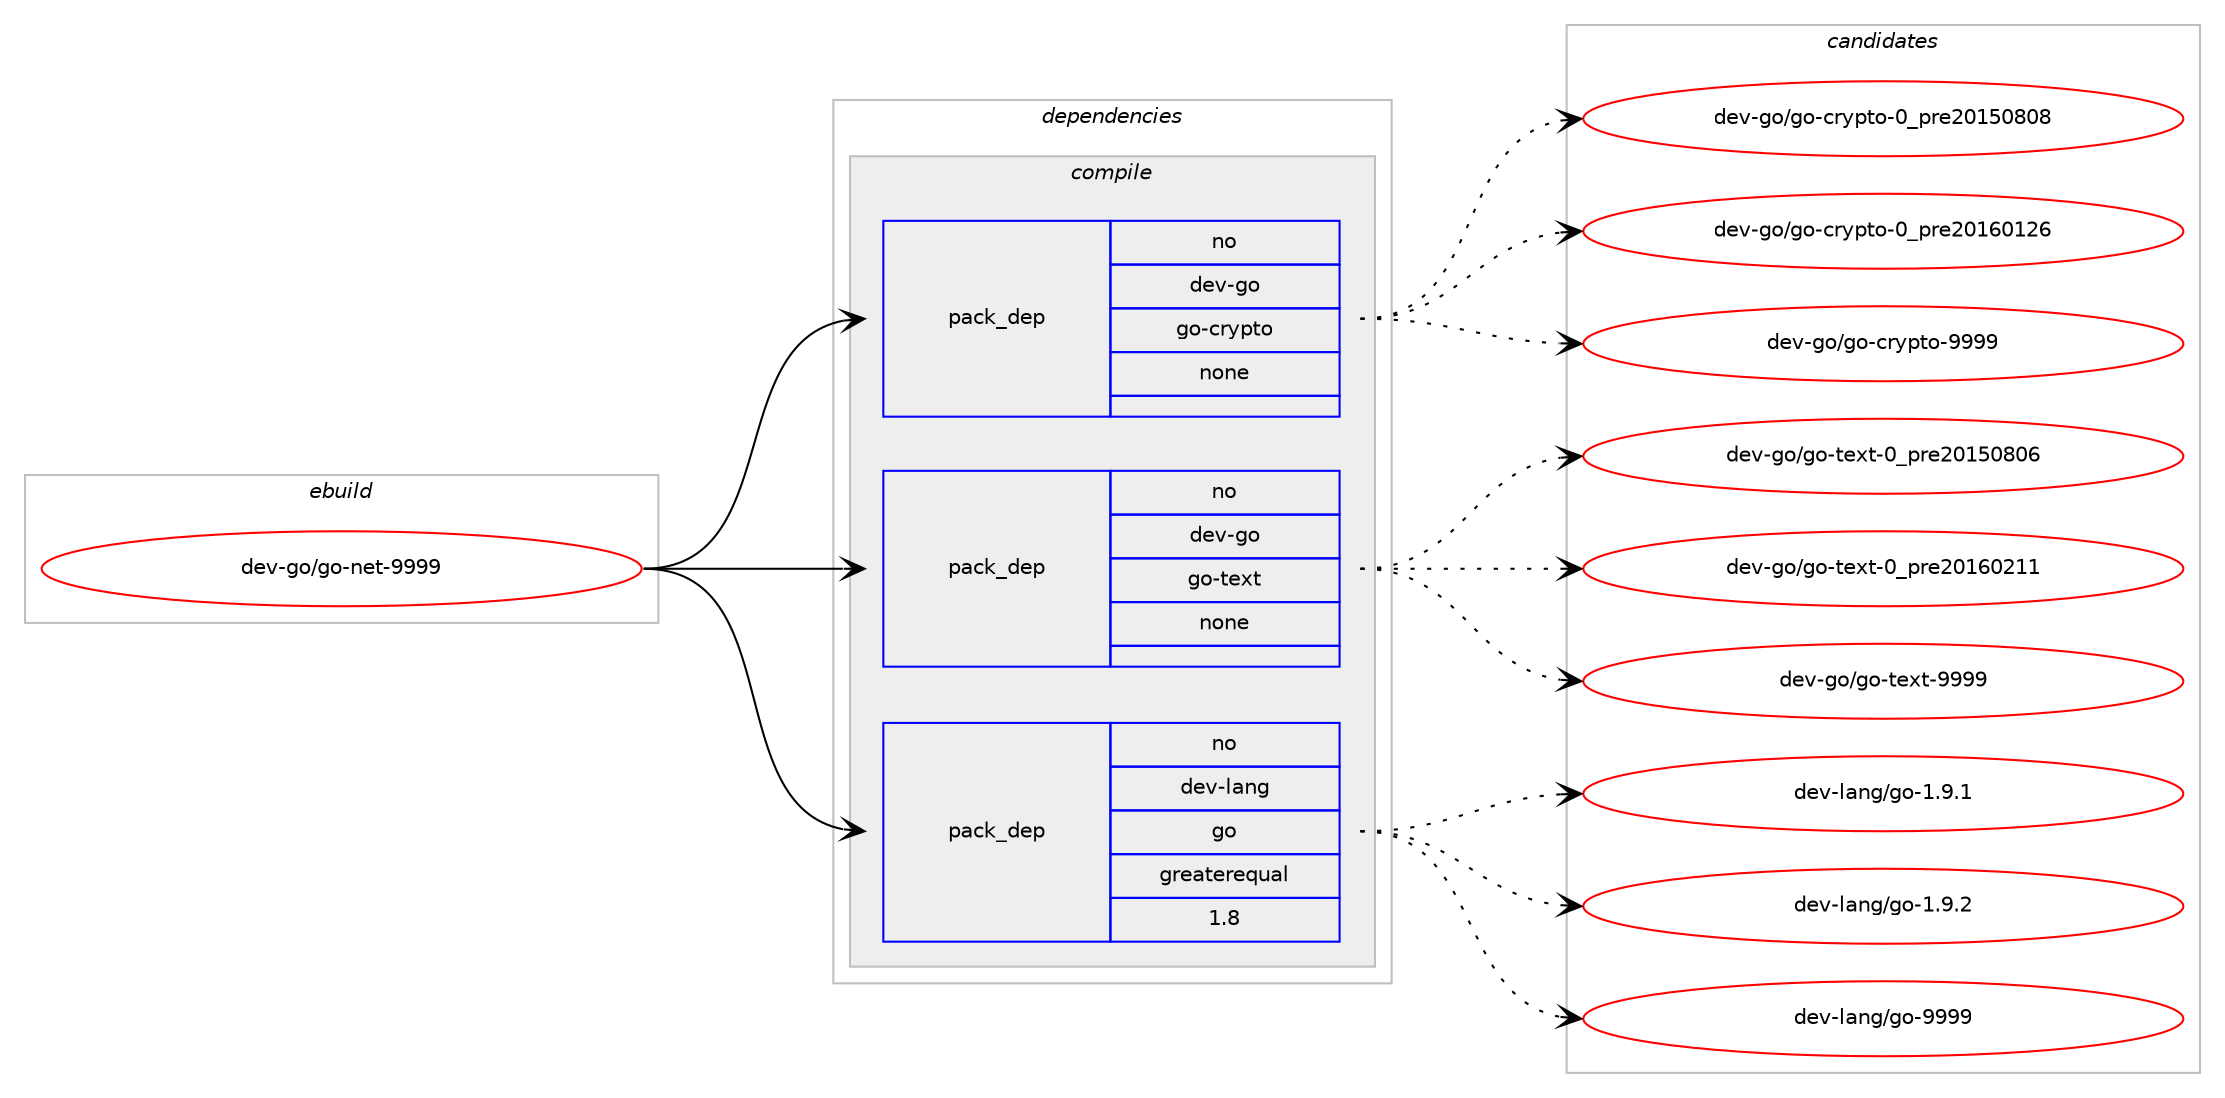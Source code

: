 digraph prolog {

# *************
# Graph options
# *************

newrank=true;
concentrate=true;
compound=true;
graph [rankdir=LR,fontname=Helvetica,fontsize=10,ranksep=1.5];#, ranksep=2.5, nodesep=0.2];
edge  [arrowhead=vee];
node  [fontname=Helvetica,fontsize=10];

# **********
# The ebuild
# **********

subgraph cluster_leftcol {
color=gray;
rank=same;
label=<<i>ebuild</i>>;
id [label="dev-go/go-net-9999", color=red, width=4, href="../dev-go/go-net-9999.svg"];
}

# ****************
# The dependencies
# ****************

subgraph cluster_midcol {
color=gray;
label=<<i>dependencies</i>>;
subgraph cluster_compile {
fillcolor="#eeeeee";
style=filled;
label=<<i>compile</i>>;
subgraph pack54090 {
dependency73501 [label=<<TABLE BORDER="0" CELLBORDER="1" CELLSPACING="0" CELLPADDING="4" WIDTH="220"><TR><TD ROWSPAN="6" CELLPADDING="30">pack_dep</TD></TR><TR><TD WIDTH="110">no</TD></TR><TR><TD>dev-go</TD></TR><TR><TD>go-crypto</TD></TR><TR><TD>none</TD></TR><TR><TD></TD></TR></TABLE>>, shape=none, color=blue];
}
id:e -> dependency73501:w [weight=20,style="solid",arrowhead="vee"];
subgraph pack54091 {
dependency73502 [label=<<TABLE BORDER="0" CELLBORDER="1" CELLSPACING="0" CELLPADDING="4" WIDTH="220"><TR><TD ROWSPAN="6" CELLPADDING="30">pack_dep</TD></TR><TR><TD WIDTH="110">no</TD></TR><TR><TD>dev-go</TD></TR><TR><TD>go-text</TD></TR><TR><TD>none</TD></TR><TR><TD></TD></TR></TABLE>>, shape=none, color=blue];
}
id:e -> dependency73502:w [weight=20,style="solid",arrowhead="vee"];
subgraph pack54092 {
dependency73503 [label=<<TABLE BORDER="0" CELLBORDER="1" CELLSPACING="0" CELLPADDING="4" WIDTH="220"><TR><TD ROWSPAN="6" CELLPADDING="30">pack_dep</TD></TR><TR><TD WIDTH="110">no</TD></TR><TR><TD>dev-lang</TD></TR><TR><TD>go</TD></TR><TR><TD>greaterequal</TD></TR><TR><TD>1.8</TD></TR></TABLE>>, shape=none, color=blue];
}
id:e -> dependency73503:w [weight=20,style="solid",arrowhead="vee"];
}
subgraph cluster_compileandrun {
fillcolor="#eeeeee";
style=filled;
label=<<i>compile and run</i>>;
}
subgraph cluster_run {
fillcolor="#eeeeee";
style=filled;
label=<<i>run</i>>;
}
}

# **************
# The candidates
# **************

subgraph cluster_choices {
rank=same;
color=gray;
label=<<i>candidates</i>>;

subgraph choice54090 {
color=black;
nodesep=1;
choice100101118451031114710311145991141211121161114548951121141015048495348564856 [label="dev-go/go-crypto-0_pre20150808", color=red, width=4,href="../dev-go/go-crypto-0_pre20150808.svg"];
choice100101118451031114710311145991141211121161114548951121141015048495448495054 [label="dev-go/go-crypto-0_pre20160126", color=red, width=4,href="../dev-go/go-crypto-0_pre20160126.svg"];
choice100101118451031114710311145991141211121161114557575757 [label="dev-go/go-crypto-9999", color=red, width=4,href="../dev-go/go-crypto-9999.svg"];
dependency73501:e -> choice100101118451031114710311145991141211121161114548951121141015048495348564856:w [style=dotted,weight="100"];
dependency73501:e -> choice100101118451031114710311145991141211121161114548951121141015048495448495054:w [style=dotted,weight="100"];
dependency73501:e -> choice100101118451031114710311145991141211121161114557575757:w [style=dotted,weight="100"];
}
subgraph choice54091 {
color=black;
nodesep=1;
choice1001011184510311147103111451161011201164548951121141015048495348564854 [label="dev-go/go-text-0_pre20150806", color=red, width=4,href="../dev-go/go-text-0_pre20150806.svg"];
choice1001011184510311147103111451161011201164548951121141015048495448504949 [label="dev-go/go-text-0_pre20160211", color=red, width=4,href="../dev-go/go-text-0_pre20160211.svg"];
choice1001011184510311147103111451161011201164557575757 [label="dev-go/go-text-9999", color=red, width=4,href="../dev-go/go-text-9999.svg"];
dependency73502:e -> choice1001011184510311147103111451161011201164548951121141015048495348564854:w [style=dotted,weight="100"];
dependency73502:e -> choice1001011184510311147103111451161011201164548951121141015048495448504949:w [style=dotted,weight="100"];
dependency73502:e -> choice1001011184510311147103111451161011201164557575757:w [style=dotted,weight="100"];
}
subgraph choice54092 {
color=black;
nodesep=1;
choice100101118451089711010347103111454946574649 [label="dev-lang/go-1.9.1", color=red, width=4,href="../dev-lang/go-1.9.1.svg"];
choice100101118451089711010347103111454946574650 [label="dev-lang/go-1.9.2", color=red, width=4,href="../dev-lang/go-1.9.2.svg"];
choice1001011184510897110103471031114557575757 [label="dev-lang/go-9999", color=red, width=4,href="../dev-lang/go-9999.svg"];
dependency73503:e -> choice100101118451089711010347103111454946574649:w [style=dotted,weight="100"];
dependency73503:e -> choice100101118451089711010347103111454946574650:w [style=dotted,weight="100"];
dependency73503:e -> choice1001011184510897110103471031114557575757:w [style=dotted,weight="100"];
}
}

}
